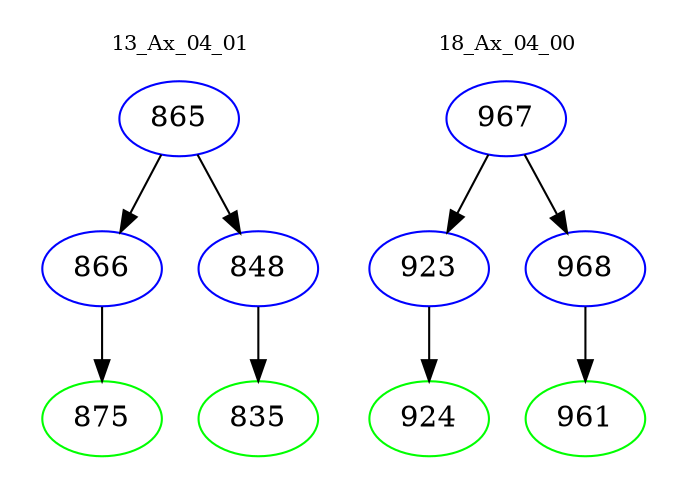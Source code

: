 digraph{
subgraph cluster_0 {
color = white
label = "13_Ax_04_01";
fontsize=10;
T0_865 [label="865", color="blue"]
T0_865 -> T0_866 [color="black"]
T0_866 [label="866", color="blue"]
T0_866 -> T0_875 [color="black"]
T0_875 [label="875", color="green"]
T0_865 -> T0_848 [color="black"]
T0_848 [label="848", color="blue"]
T0_848 -> T0_835 [color="black"]
T0_835 [label="835", color="green"]
}
subgraph cluster_1 {
color = white
label = "18_Ax_04_00";
fontsize=10;
T1_967 [label="967", color="blue"]
T1_967 -> T1_923 [color="black"]
T1_923 [label="923", color="blue"]
T1_923 -> T1_924 [color="black"]
T1_924 [label="924", color="green"]
T1_967 -> T1_968 [color="black"]
T1_968 [label="968", color="blue"]
T1_968 -> T1_961 [color="black"]
T1_961 [label="961", color="green"]
}
}
